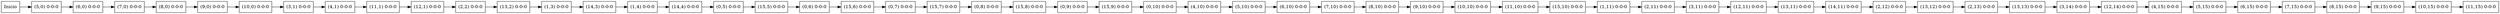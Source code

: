 digraph firsGraph{
node [shape=record];
rankdir=LR;
node0 [label=" Inicio "];
node1[label="(5,0) 0-0-0"];
node0-> node1;
node2[label="(6,0) 0-0-0"];
node1-> node2;
node3[label="(7,0) 0-0-0"];
node2-> node3;
node4[label="(8,0) 0-0-0"];
node3-> node4;
node5[label="(9,0) 0-0-0"];
node4-> node5;
node6[label="(10,0) 0-0-0"];
node5-> node6;
node7[label="(3,1) 0-0-0"];
node6-> node7;
node8[label="(4,1) 0-0-0"];
node7-> node8;
node9[label="(11,1) 0-0-0"];
node8-> node9;
node10[label="(12,1) 0-0-0"];
node9-> node10;
node11[label="(2,2) 0-0-0"];
node10-> node11;
node12[label="(13,2) 0-0-0"];
node11-> node12;
node13[label="(1,3) 0-0-0"];
node12-> node13;
node14[label="(14,3) 0-0-0"];
node13-> node14;
node15[label="(1,4) 0-0-0"];
node14-> node15;
node16[label="(14,4) 0-0-0"];
node15-> node16;
node17[label="(0,5) 0-0-0"];
node16-> node17;
node18[label="(15,5) 0-0-0"];
node17-> node18;
node19[label="(0,6) 0-0-0"];
node18-> node19;
node20[label="(15,6) 0-0-0"];
node19-> node20;
node21[label="(0,7) 0-0-0"];
node20-> node21;
node22[label="(15,7) 0-0-0"];
node21-> node22;
node23[label="(0,8) 0-0-0"];
node22-> node23;
node24[label="(15,8) 0-0-0"];
node23-> node24;
node25[label="(0,9) 0-0-0"];
node24-> node25;
node26[label="(15,9) 0-0-0"];
node25-> node26;
node27[label="(0,10) 0-0-0"];
node26-> node27;
node28[label="(4,10) 0-0-0"];
node27-> node28;
node29[label="(5,10) 0-0-0"];
node28-> node29;
node30[label="(6,10) 0-0-0"];
node29-> node30;
node31[label="(7,10) 0-0-0"];
node30-> node31;
node32[label="(8,10) 0-0-0"];
node31-> node32;
node33[label="(9,10) 0-0-0"];
node32-> node33;
node34[label="(10,10) 0-0-0"];
node33-> node34;
node35[label="(11,10) 0-0-0"];
node34-> node35;
node36[label="(15,10) 0-0-0"];
node35-> node36;
node37[label="(1,11) 0-0-0"];
node36-> node37;
node38[label="(2,11) 0-0-0"];
node37-> node38;
node39[label="(3,11) 0-0-0"];
node38-> node39;
node40[label="(12,11) 0-0-0"];
node39-> node40;
node41[label="(13,11) 0-0-0"];
node40-> node41;
node42[label="(14,11) 0-0-0"];
node41-> node42;
node43[label="(2,12) 0-0-0"];
node42-> node43;
node44[label="(13,12) 0-0-0"];
node43-> node44;
node45[label="(2,13) 0-0-0"];
node44-> node45;
node46[label="(13,13) 0-0-0"];
node45-> node46;
node47[label="(3,14) 0-0-0"];
node46-> node47;
node48[label="(12,14) 0-0-0"];
node47-> node48;
node49[label="(4,15) 0-0-0"];
node48-> node49;
node50[label="(5,15) 0-0-0"];
node49-> node50;
node51[label="(6,15) 0-0-0"];
node50-> node51;
node52[label="(7,15) 0-0-0"];
node51-> node52;
node53[label="(8,15) 0-0-0"];
node52-> node53;
node54[label="(9,15) 0-0-0"];
node53-> node54;
node55[label="(10,15) 0-0-0"];
node54-> node55;
node56[label="(11,15) 0-0-0"];
node55-> node56;
}
